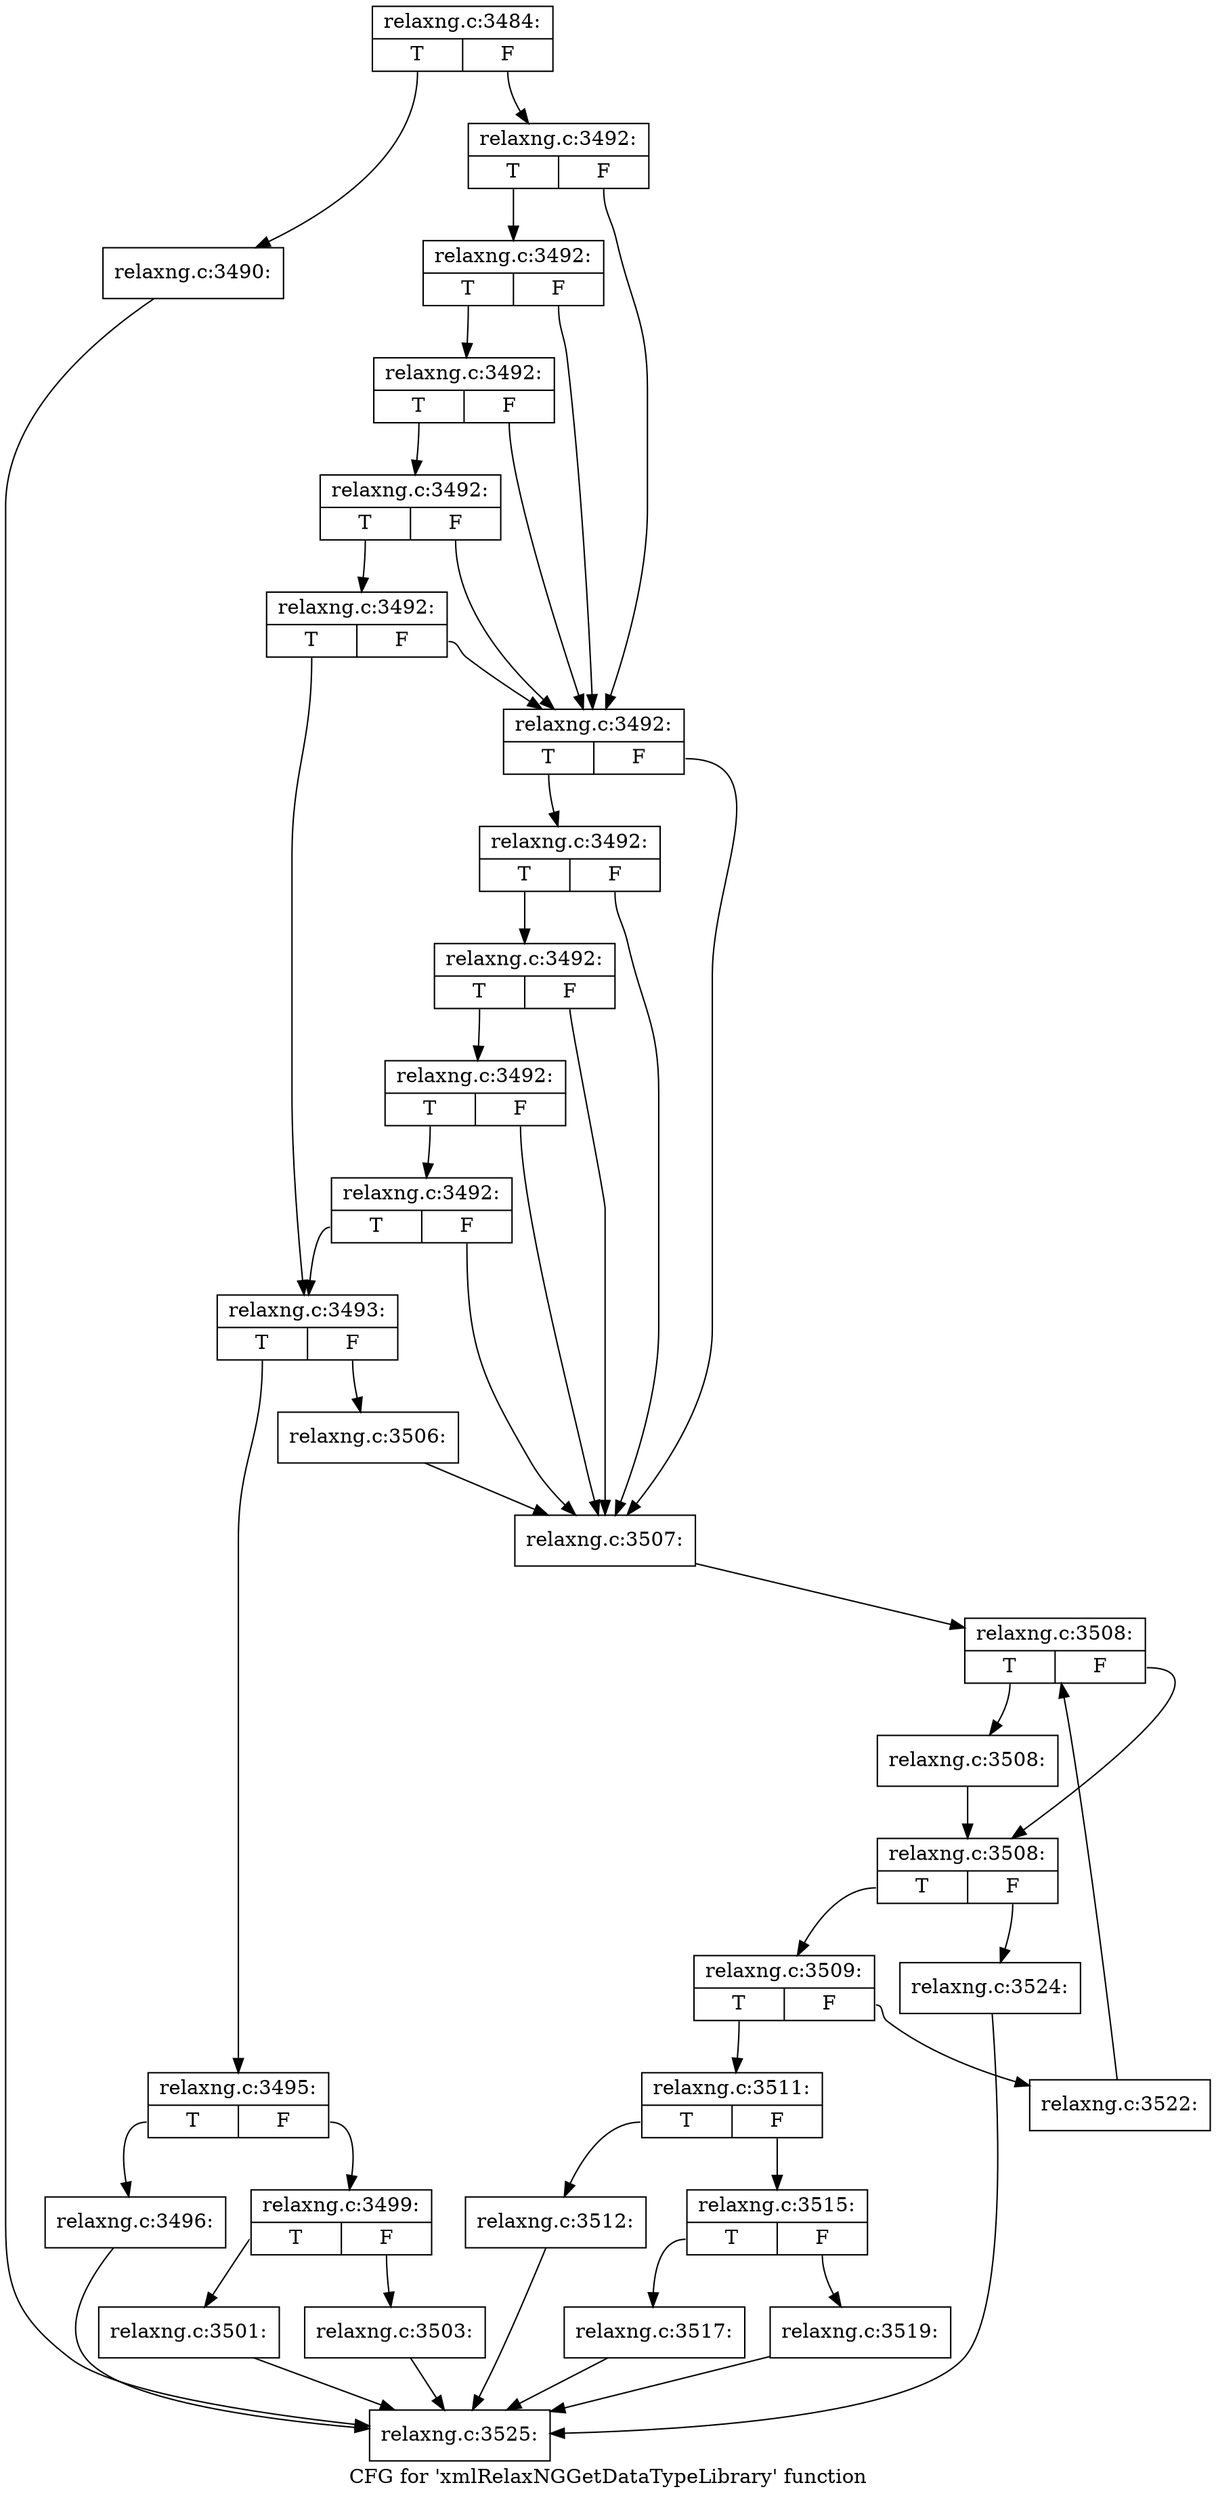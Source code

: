 digraph "CFG for 'xmlRelaxNGGetDataTypeLibrary' function" {
	label="CFG for 'xmlRelaxNGGetDataTypeLibrary' function";

	Node0x555e9c45cf50 [shape=record,label="{relaxng.c:3484:|{<s0>T|<s1>F}}"];
	Node0x555e9c45cf50:s0 -> Node0x555e9c472f80;
	Node0x555e9c45cf50:s1 -> Node0x555e9c472fd0;
	Node0x555e9c472f80 [shape=record,label="{relaxng.c:3490:}"];
	Node0x555e9c472f80 -> Node0x555e9c45cfa0;
	Node0x555e9c472fd0 [shape=record,label="{relaxng.c:3492:|{<s0>T|<s1>F}}"];
	Node0x555e9c472fd0:s0 -> Node0x555e9c473670;
	Node0x555e9c472fd0:s1 -> Node0x555e9c4734d0;
	Node0x555e9c473670 [shape=record,label="{relaxng.c:3492:|{<s0>T|<s1>F}}"];
	Node0x555e9c473670:s0 -> Node0x555e9c473620;
	Node0x555e9c473670:s1 -> Node0x555e9c4734d0;
	Node0x555e9c473620 [shape=record,label="{relaxng.c:3492:|{<s0>T|<s1>F}}"];
	Node0x555e9c473620:s0 -> Node0x555e9c4735d0;
	Node0x555e9c473620:s1 -> Node0x555e9c4734d0;
	Node0x555e9c4735d0 [shape=record,label="{relaxng.c:3492:|{<s0>T|<s1>F}}"];
	Node0x555e9c4735d0:s0 -> Node0x555e9c473550;
	Node0x555e9c4735d0:s1 -> Node0x555e9c4734d0;
	Node0x555e9c473550 [shape=record,label="{relaxng.c:3492:|{<s0>T|<s1>F}}"];
	Node0x555e9c473550:s0 -> Node0x555e9c473430;
	Node0x555e9c473550:s1 -> Node0x555e9c4734d0;
	Node0x555e9c4734d0 [shape=record,label="{relaxng.c:3492:|{<s0>T|<s1>F}}"];
	Node0x555e9c4734d0:s0 -> Node0x555e9c474410;
	Node0x555e9c4734d0:s1 -> Node0x555e9c473480;
	Node0x555e9c474410 [shape=record,label="{relaxng.c:3492:|{<s0>T|<s1>F}}"];
	Node0x555e9c474410:s0 -> Node0x555e9c4743c0;
	Node0x555e9c474410:s1 -> Node0x555e9c473480;
	Node0x555e9c4743c0 [shape=record,label="{relaxng.c:3492:|{<s0>T|<s1>F}}"];
	Node0x555e9c4743c0:s0 -> Node0x555e9c474370;
	Node0x555e9c4743c0:s1 -> Node0x555e9c473480;
	Node0x555e9c474370 [shape=record,label="{relaxng.c:3492:|{<s0>T|<s1>F}}"];
	Node0x555e9c474370:s0 -> Node0x555e9c4742f0;
	Node0x555e9c474370:s1 -> Node0x555e9c473480;
	Node0x555e9c4742f0 [shape=record,label="{relaxng.c:3492:|{<s0>T|<s1>F}}"];
	Node0x555e9c4742f0:s0 -> Node0x555e9c473430;
	Node0x555e9c4742f0:s1 -> Node0x555e9c473480;
	Node0x555e9c473430 [shape=record,label="{relaxng.c:3493:|{<s0>T|<s1>F}}"];
	Node0x555e9c473430:s0 -> Node0x555e9c4755a0;
	Node0x555e9c473430:s1 -> Node0x555e9c4755f0;
	Node0x555e9c4755a0 [shape=record,label="{relaxng.c:3495:|{<s0>T|<s1>F}}"];
	Node0x555e9c4755a0:s0 -> Node0x555e9c4759b0;
	Node0x555e9c4755a0:s1 -> Node0x555e9c475a00;
	Node0x555e9c4759b0 [shape=record,label="{relaxng.c:3496:}"];
	Node0x555e9c4759b0 -> Node0x555e9c45cfa0;
	Node0x555e9c475a00 [shape=record,label="{relaxng.c:3499:|{<s0>T|<s1>F}}"];
	Node0x555e9c475a00:s0 -> Node0x555e9c476ca0;
	Node0x555e9c475a00:s1 -> Node0x555e9c476cf0;
	Node0x555e9c476ca0 [shape=record,label="{relaxng.c:3501:}"];
	Node0x555e9c476ca0 -> Node0x555e9c45cfa0;
	Node0x555e9c476cf0 [shape=record,label="{relaxng.c:3503:}"];
	Node0x555e9c476cf0 -> Node0x555e9c45cfa0;
	Node0x555e9c4755f0 [shape=record,label="{relaxng.c:3506:}"];
	Node0x555e9c4755f0 -> Node0x555e9c473480;
	Node0x555e9c473480 [shape=record,label="{relaxng.c:3507:}"];
	Node0x555e9c473480 -> Node0x555e9c477980;
	Node0x555e9c477980 [shape=record,label="{relaxng.c:3508:|{<s0>T|<s1>F}}"];
	Node0x555e9c477980:s0 -> Node0x555e9c477c70;
	Node0x555e9c477980:s1 -> Node0x555e9c477c20;
	Node0x555e9c477c70 [shape=record,label="{relaxng.c:3508:}"];
	Node0x555e9c477c70 -> Node0x555e9c477c20;
	Node0x555e9c477c20 [shape=record,label="{relaxng.c:3508:|{<s0>T|<s1>F}}"];
	Node0x555e9c477c20:s0 -> Node0x555e9c478240;
	Node0x555e9c477c20:s1 -> Node0x555e9c477ba0;
	Node0x555e9c478240 [shape=record,label="{relaxng.c:3509:|{<s0>T|<s1>F}}"];
	Node0x555e9c478240:s0 -> Node0x555e9c478630;
	Node0x555e9c478240:s1 -> Node0x555e9c478680;
	Node0x555e9c478630 [shape=record,label="{relaxng.c:3511:|{<s0>T|<s1>F}}"];
	Node0x555e9c478630:s0 -> Node0x555e9c478a40;
	Node0x555e9c478630:s1 -> Node0x555e9c478a90;
	Node0x555e9c478a40 [shape=record,label="{relaxng.c:3512:}"];
	Node0x555e9c478a40 -> Node0x555e9c45cfa0;
	Node0x555e9c478a90 [shape=record,label="{relaxng.c:3515:|{<s0>T|<s1>F}}"];
	Node0x555e9c478a90:s0 -> Node0x555e9c479530;
	Node0x555e9c478a90:s1 -> Node0x555e9c479580;
	Node0x555e9c479530 [shape=record,label="{relaxng.c:3517:}"];
	Node0x555e9c479530 -> Node0x555e9c45cfa0;
	Node0x555e9c479580 [shape=record,label="{relaxng.c:3519:}"];
	Node0x555e9c479580 -> Node0x555e9c45cfa0;
	Node0x555e9c478680 [shape=record,label="{relaxng.c:3522:}"];
	Node0x555e9c478680 -> Node0x555e9c477980;
	Node0x555e9c477ba0 [shape=record,label="{relaxng.c:3524:}"];
	Node0x555e9c477ba0 -> Node0x555e9c45cfa0;
	Node0x555e9c45cfa0 [shape=record,label="{relaxng.c:3525:}"];
}
